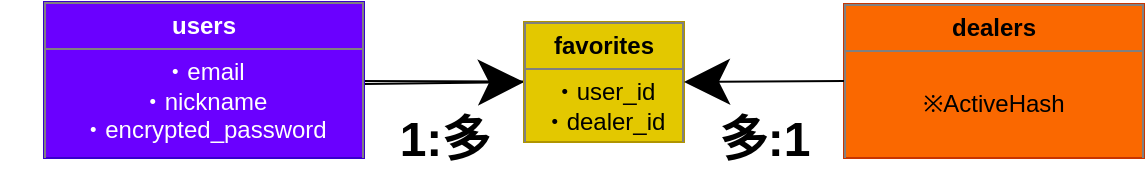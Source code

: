 <mxfile>
    <diagram id="mfvku0WF3CqYPJapVR3J" name="ページ1">
        <mxGraphModel dx="1372" dy="419" grid="1" gridSize="10" guides="1" tooltips="1" connect="1" arrows="1" fold="1" page="1" pageScale="1" pageWidth="827" pageHeight="1169" math="0" shadow="0">
            <root>
                <mxCell id="0"/>
                <mxCell id="1" parent="0"/>
                <mxCell id="3" style="edgeStyle=none;html=1;exitX=1;exitY=0.5;exitDx=0;exitDy=0;entryX=0;entryY=0.5;entryDx=0;entryDy=0;endSize=20;" edge="1" parent="1" target="7">
                    <mxGeometry relative="1" as="geometry">
                        <mxPoint x="160" y="231" as="sourcePoint"/>
                    </mxGeometry>
                </mxCell>
                <mxCell id="5" value="&lt;table border=&quot;1&quot; width=&quot;100%&quot; height=&quot;100%&quot; cellpadding=&quot;4&quot; style=&quot;width:100%;height:100%;border-collapse:collapse;&quot;&gt;&lt;tbody&gt;&lt;tr&gt;&lt;th align=&quot;center&quot;&gt;dealers&lt;/th&gt;&lt;/tr&gt;&lt;tr&gt;&lt;td align=&quot;center&quot;&gt;&lt;br&gt;※ActiveHash&lt;br&gt;&lt;br&gt;&lt;br&gt;&lt;br&gt;&lt;br&gt;&lt;/td&gt;&lt;/tr&gt;&lt;tr&gt;&lt;td align=&quot;center&quot;&gt;&lt;br&gt;&lt;/td&gt;&lt;/tr&gt;&lt;/tbody&gt;&lt;/table&gt;" style="text;html=1;whiteSpace=wrap;strokeColor=#C73500;fillColor=#fa6800;overflow=fill;fontColor=#000000;" vertex="1" parent="1">
                    <mxGeometry x="400" y="191" width="150" height="77" as="geometry"/>
                </mxCell>
                <mxCell id="6" style="edgeStyle=none;html=1;endSize=20;entryX=1;entryY=0.5;entryDx=0;entryDy=0;exitX=0;exitY=0.5;exitDx=0;exitDy=0;startArrow=none;" edge="1" parent="1" source="4" target="7">
                    <mxGeometry relative="1" as="geometry">
                        <mxPoint x="400" y="231" as="sourcePoint"/>
                        <mxPoint x="438" y="311" as="targetPoint"/>
                    </mxGeometry>
                </mxCell>
                <mxCell id="7" value="&lt;table border=&quot;1&quot; width=&quot;100%&quot; height=&quot;100%&quot; cellpadding=&quot;4&quot; style=&quot;width:100%;height:100%;border-collapse:collapse;&quot;&gt;&lt;tbody&gt;&lt;tr&gt;&lt;th align=&quot;center&quot;&gt;favorites&lt;/th&gt;&lt;/tr&gt;&lt;tr&gt;&lt;td align=&quot;center&quot;&gt;・user_id&lt;br&gt;・dealer_id&lt;br&gt;&lt;br&gt;&lt;br&gt;&lt;br&gt;&lt;br&gt;&lt;br&gt;&lt;br&gt;&lt;br&gt;&lt;/td&gt;&lt;/tr&gt;&lt;tr&gt;&lt;td align=&quot;center&quot;&gt;&lt;br&gt;&lt;/td&gt;&lt;/tr&gt;&lt;/tbody&gt;&lt;/table&gt;" style="text;html=1;whiteSpace=wrap;strokeColor=#B09500;fillColor=#e3c800;overflow=fill;fontColor=#000000;" vertex="1" parent="1">
                    <mxGeometry x="240" y="200" width="80" height="60" as="geometry"/>
                </mxCell>
                <mxCell id="11" value="多:1" style="text;strokeColor=none;fillColor=none;html=1;fontSize=24;fontStyle=1;verticalAlign=middle;align=center;direction=south;flipV=1;flipH=1;horizontal=0;rotation=90;" vertex="1" parent="1">
                    <mxGeometry x="340" y="211" width="40" height="96" as="geometry"/>
                </mxCell>
                <mxCell id="14" value="1:多" style="text;strokeColor=none;fillColor=none;html=1;fontSize=24;fontStyle=1;verticalAlign=middle;align=center;direction=south;flipV=1;flipH=1;horizontal=0;rotation=90;" vertex="1" parent="1">
                    <mxGeometry x="180" y="211" width="40" height="96" as="geometry"/>
                </mxCell>
                <mxCell id="4" value="&lt;table border=&quot;1&quot; width=&quot;100%&quot; height=&quot;100%&quot; cellpadding=&quot;4&quot; style=&quot;width:100%;height:100%;border-collapse:collapse;&quot;&gt;&lt;tbody&gt;&lt;tr&gt;&lt;th align=&quot;center&quot;&gt;users&lt;/th&gt;&lt;/tr&gt;&lt;tr&gt;&lt;td align=&quot;center&quot;&gt;・email &lt;br&gt;・nickname&lt;br&gt;・encrypted_password&lt;br&gt;&lt;br&gt;&lt;br&gt;&lt;/td&gt;&lt;/tr&gt;&lt;tr&gt;&lt;td align=&quot;center&quot;&gt;&lt;br&gt;&lt;/td&gt;&lt;/tr&gt;&lt;/tbody&gt;&lt;/table&gt;" style="text;html=1;whiteSpace=wrap;overflow=fill;rounded=0;fillColor=#6a00ff;fontColor=#ffffff;strokeColor=#3700CC;" vertex="1" parent="1">
                    <mxGeometry y="190" width="160" height="78" as="geometry"/>
                </mxCell>
                <mxCell id="16" style="edgeStyle=none;html=1;exitX=0;exitY=0.5;exitDx=0;exitDy=0;entryX=1;entryY=0.5;entryDx=0;entryDy=0;endSize=20;" edge="1" parent="1" source="5" target="7">
                    <mxGeometry relative="1" as="geometry">
                        <mxPoint x="310" y="132" as="sourcePoint"/>
                        <mxPoint x="390" y="130" as="targetPoint"/>
                    </mxGeometry>
                </mxCell>
            </root>
        </mxGraphModel>
    </diagram>
</mxfile>